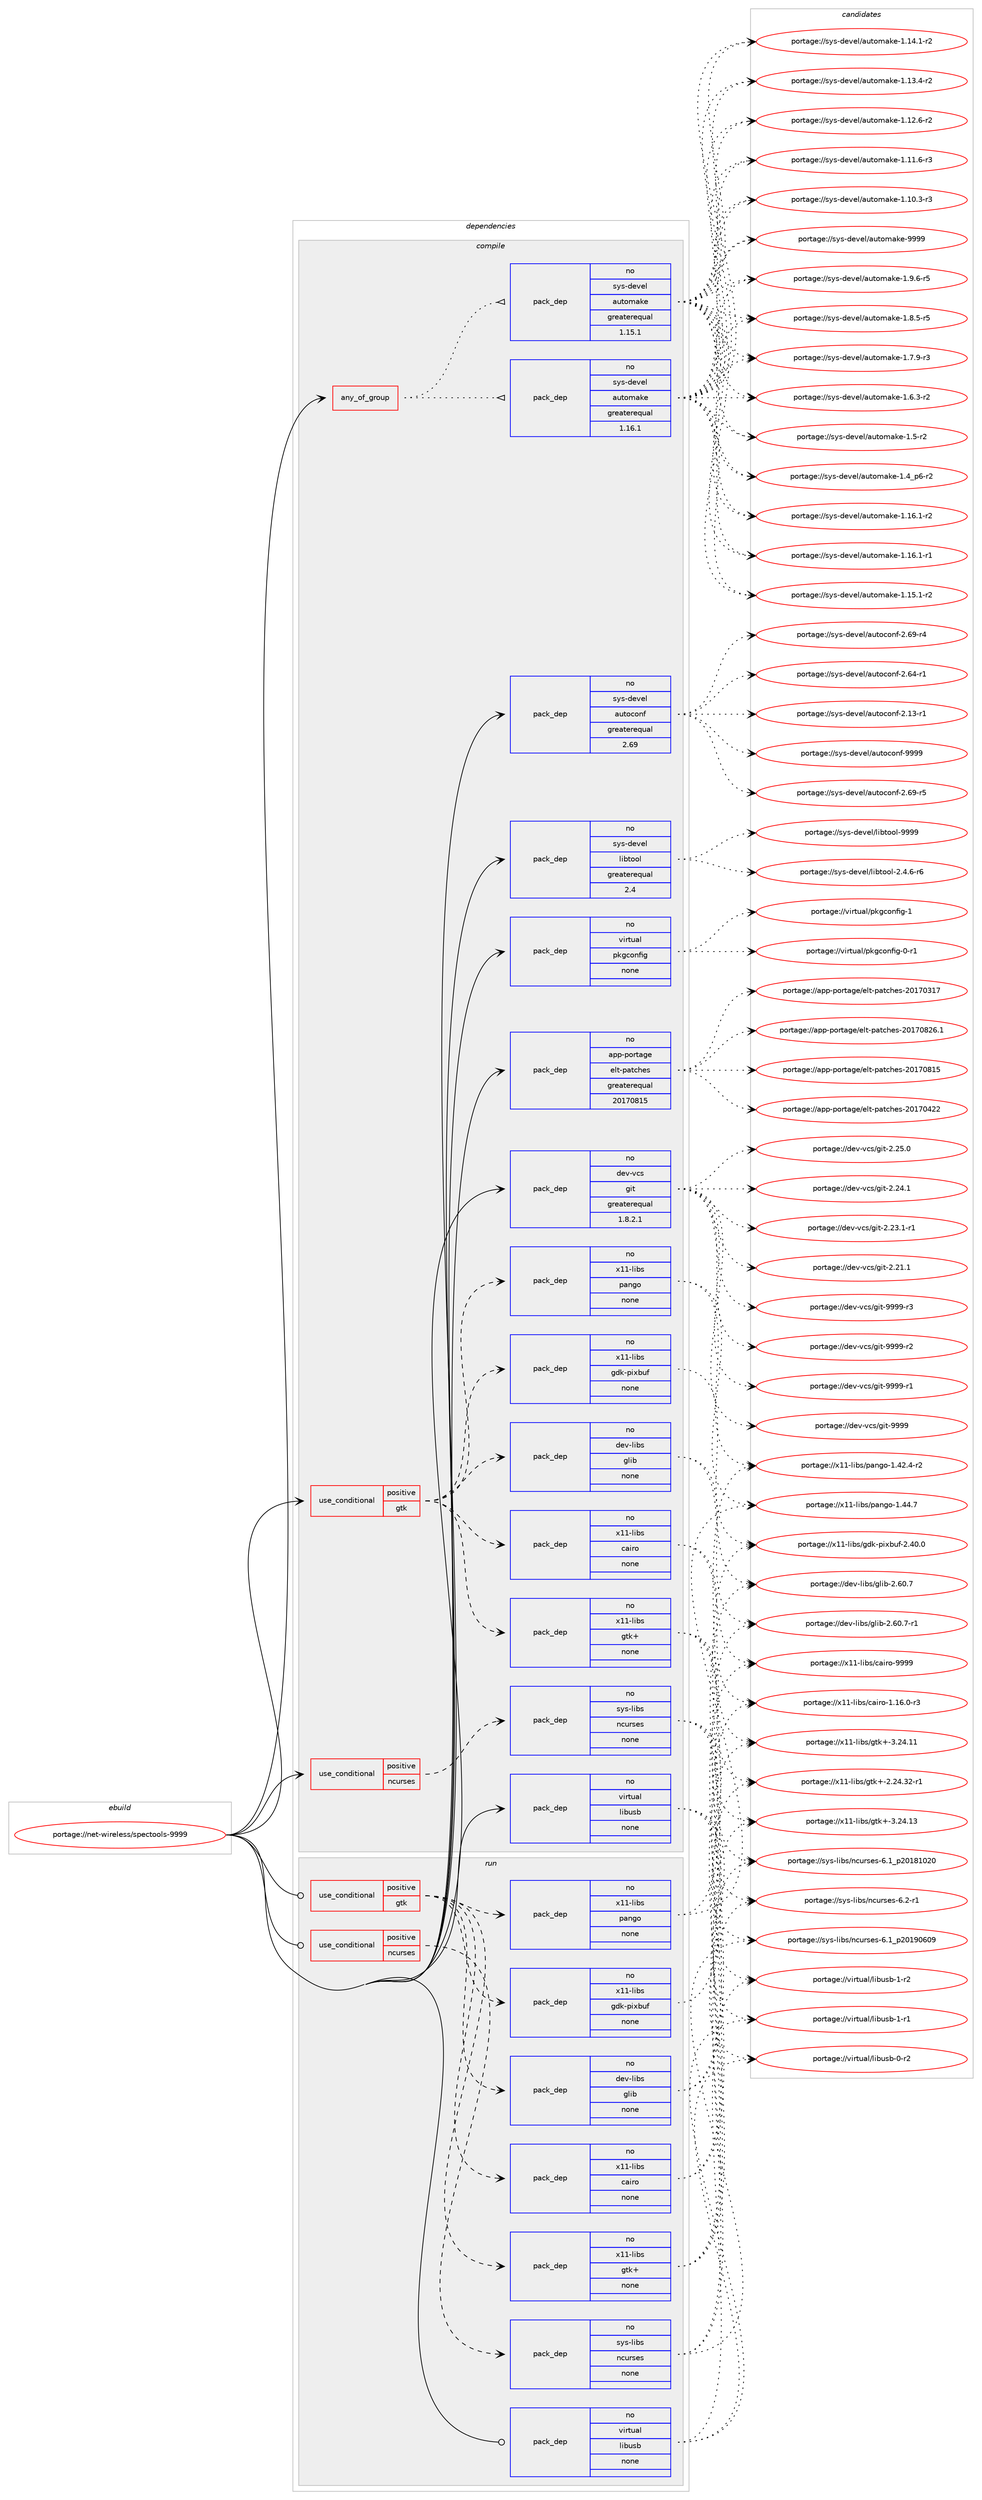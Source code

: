 digraph prolog {

# *************
# Graph options
# *************

newrank=true;
concentrate=true;
compound=true;
graph [rankdir=LR,fontname=Helvetica,fontsize=10,ranksep=1.5];#, ranksep=2.5, nodesep=0.2];
edge  [arrowhead=vee];
node  [fontname=Helvetica,fontsize=10];

# **********
# The ebuild
# **********

subgraph cluster_leftcol {
color=gray;
rank=same;
label=<<i>ebuild</i>>;
id [label="portage://net-wireless/spectools-9999", color=red, width=4, href="../net-wireless/spectools-9999.svg"];
}

# ****************
# The dependencies
# ****************

subgraph cluster_midcol {
color=gray;
label=<<i>dependencies</i>>;
subgraph cluster_compile {
fillcolor="#eeeeee";
style=filled;
label=<<i>compile</i>>;
subgraph any1701 {
dependency108522 [label=<<TABLE BORDER="0" CELLBORDER="1" CELLSPACING="0" CELLPADDING="4"><TR><TD CELLPADDING="10">any_of_group</TD></TR></TABLE>>, shape=none, color=red];subgraph pack85426 {
dependency108523 [label=<<TABLE BORDER="0" CELLBORDER="1" CELLSPACING="0" CELLPADDING="4" WIDTH="220"><TR><TD ROWSPAN="6" CELLPADDING="30">pack_dep</TD></TR><TR><TD WIDTH="110">no</TD></TR><TR><TD>sys-devel</TD></TR><TR><TD>automake</TD></TR><TR><TD>greaterequal</TD></TR><TR><TD>1.16.1</TD></TR></TABLE>>, shape=none, color=blue];
}
dependency108522:e -> dependency108523:w [weight=20,style="dotted",arrowhead="oinv"];
subgraph pack85427 {
dependency108524 [label=<<TABLE BORDER="0" CELLBORDER="1" CELLSPACING="0" CELLPADDING="4" WIDTH="220"><TR><TD ROWSPAN="6" CELLPADDING="30">pack_dep</TD></TR><TR><TD WIDTH="110">no</TD></TR><TR><TD>sys-devel</TD></TR><TR><TD>automake</TD></TR><TR><TD>greaterequal</TD></TR><TR><TD>1.15.1</TD></TR></TABLE>>, shape=none, color=blue];
}
dependency108522:e -> dependency108524:w [weight=20,style="dotted",arrowhead="oinv"];
}
id:e -> dependency108522:w [weight=20,style="solid",arrowhead="vee"];
subgraph cond21304 {
dependency108525 [label=<<TABLE BORDER="0" CELLBORDER="1" CELLSPACING="0" CELLPADDING="4"><TR><TD ROWSPAN="3" CELLPADDING="10">use_conditional</TD></TR><TR><TD>positive</TD></TR><TR><TD>gtk</TD></TR></TABLE>>, shape=none, color=red];
subgraph pack85428 {
dependency108526 [label=<<TABLE BORDER="0" CELLBORDER="1" CELLSPACING="0" CELLPADDING="4" WIDTH="220"><TR><TD ROWSPAN="6" CELLPADDING="30">pack_dep</TD></TR><TR><TD WIDTH="110">no</TD></TR><TR><TD>x11-libs</TD></TR><TR><TD>gtk+</TD></TR><TR><TD>none</TD></TR><TR><TD></TD></TR></TABLE>>, shape=none, color=blue];
}
dependency108525:e -> dependency108526:w [weight=20,style="dashed",arrowhead="vee"];
subgraph pack85429 {
dependency108527 [label=<<TABLE BORDER="0" CELLBORDER="1" CELLSPACING="0" CELLPADDING="4" WIDTH="220"><TR><TD ROWSPAN="6" CELLPADDING="30">pack_dep</TD></TR><TR><TD WIDTH="110">no</TD></TR><TR><TD>x11-libs</TD></TR><TR><TD>cairo</TD></TR><TR><TD>none</TD></TR><TR><TD></TD></TR></TABLE>>, shape=none, color=blue];
}
dependency108525:e -> dependency108527:w [weight=20,style="dashed",arrowhead="vee"];
subgraph pack85430 {
dependency108528 [label=<<TABLE BORDER="0" CELLBORDER="1" CELLSPACING="0" CELLPADDING="4" WIDTH="220"><TR><TD ROWSPAN="6" CELLPADDING="30">pack_dep</TD></TR><TR><TD WIDTH="110">no</TD></TR><TR><TD>x11-libs</TD></TR><TR><TD>gdk-pixbuf</TD></TR><TR><TD>none</TD></TR><TR><TD></TD></TR></TABLE>>, shape=none, color=blue];
}
dependency108525:e -> dependency108528:w [weight=20,style="dashed",arrowhead="vee"];
subgraph pack85431 {
dependency108529 [label=<<TABLE BORDER="0" CELLBORDER="1" CELLSPACING="0" CELLPADDING="4" WIDTH="220"><TR><TD ROWSPAN="6" CELLPADDING="30">pack_dep</TD></TR><TR><TD WIDTH="110">no</TD></TR><TR><TD>x11-libs</TD></TR><TR><TD>pango</TD></TR><TR><TD>none</TD></TR><TR><TD></TD></TR></TABLE>>, shape=none, color=blue];
}
dependency108525:e -> dependency108529:w [weight=20,style="dashed",arrowhead="vee"];
subgraph pack85432 {
dependency108530 [label=<<TABLE BORDER="0" CELLBORDER="1" CELLSPACING="0" CELLPADDING="4" WIDTH="220"><TR><TD ROWSPAN="6" CELLPADDING="30">pack_dep</TD></TR><TR><TD WIDTH="110">no</TD></TR><TR><TD>dev-libs</TD></TR><TR><TD>glib</TD></TR><TR><TD>none</TD></TR><TR><TD></TD></TR></TABLE>>, shape=none, color=blue];
}
dependency108525:e -> dependency108530:w [weight=20,style="dashed",arrowhead="vee"];
}
id:e -> dependency108525:w [weight=20,style="solid",arrowhead="vee"];
subgraph cond21305 {
dependency108531 [label=<<TABLE BORDER="0" CELLBORDER="1" CELLSPACING="0" CELLPADDING="4"><TR><TD ROWSPAN="3" CELLPADDING="10">use_conditional</TD></TR><TR><TD>positive</TD></TR><TR><TD>ncurses</TD></TR></TABLE>>, shape=none, color=red];
subgraph pack85433 {
dependency108532 [label=<<TABLE BORDER="0" CELLBORDER="1" CELLSPACING="0" CELLPADDING="4" WIDTH="220"><TR><TD ROWSPAN="6" CELLPADDING="30">pack_dep</TD></TR><TR><TD WIDTH="110">no</TD></TR><TR><TD>sys-libs</TD></TR><TR><TD>ncurses</TD></TR><TR><TD>none</TD></TR><TR><TD></TD></TR></TABLE>>, shape=none, color=blue];
}
dependency108531:e -> dependency108532:w [weight=20,style="dashed",arrowhead="vee"];
}
id:e -> dependency108531:w [weight=20,style="solid",arrowhead="vee"];
subgraph pack85434 {
dependency108533 [label=<<TABLE BORDER="0" CELLBORDER="1" CELLSPACING="0" CELLPADDING="4" WIDTH="220"><TR><TD ROWSPAN="6" CELLPADDING="30">pack_dep</TD></TR><TR><TD WIDTH="110">no</TD></TR><TR><TD>app-portage</TD></TR><TR><TD>elt-patches</TD></TR><TR><TD>greaterequal</TD></TR><TR><TD>20170815</TD></TR></TABLE>>, shape=none, color=blue];
}
id:e -> dependency108533:w [weight=20,style="solid",arrowhead="vee"];
subgraph pack85435 {
dependency108534 [label=<<TABLE BORDER="0" CELLBORDER="1" CELLSPACING="0" CELLPADDING="4" WIDTH="220"><TR><TD ROWSPAN="6" CELLPADDING="30">pack_dep</TD></TR><TR><TD WIDTH="110">no</TD></TR><TR><TD>dev-vcs</TD></TR><TR><TD>git</TD></TR><TR><TD>greaterequal</TD></TR><TR><TD>1.8.2.1</TD></TR></TABLE>>, shape=none, color=blue];
}
id:e -> dependency108534:w [weight=20,style="solid",arrowhead="vee"];
subgraph pack85436 {
dependency108535 [label=<<TABLE BORDER="0" CELLBORDER="1" CELLSPACING="0" CELLPADDING="4" WIDTH="220"><TR><TD ROWSPAN="6" CELLPADDING="30">pack_dep</TD></TR><TR><TD WIDTH="110">no</TD></TR><TR><TD>sys-devel</TD></TR><TR><TD>autoconf</TD></TR><TR><TD>greaterequal</TD></TR><TR><TD>2.69</TD></TR></TABLE>>, shape=none, color=blue];
}
id:e -> dependency108535:w [weight=20,style="solid",arrowhead="vee"];
subgraph pack85437 {
dependency108536 [label=<<TABLE BORDER="0" CELLBORDER="1" CELLSPACING="0" CELLPADDING="4" WIDTH="220"><TR><TD ROWSPAN="6" CELLPADDING="30">pack_dep</TD></TR><TR><TD WIDTH="110">no</TD></TR><TR><TD>sys-devel</TD></TR><TR><TD>libtool</TD></TR><TR><TD>greaterequal</TD></TR><TR><TD>2.4</TD></TR></TABLE>>, shape=none, color=blue];
}
id:e -> dependency108536:w [weight=20,style="solid",arrowhead="vee"];
subgraph pack85438 {
dependency108537 [label=<<TABLE BORDER="0" CELLBORDER="1" CELLSPACING="0" CELLPADDING="4" WIDTH="220"><TR><TD ROWSPAN="6" CELLPADDING="30">pack_dep</TD></TR><TR><TD WIDTH="110">no</TD></TR><TR><TD>virtual</TD></TR><TR><TD>libusb</TD></TR><TR><TD>none</TD></TR><TR><TD></TD></TR></TABLE>>, shape=none, color=blue];
}
id:e -> dependency108537:w [weight=20,style="solid",arrowhead="vee"];
subgraph pack85439 {
dependency108538 [label=<<TABLE BORDER="0" CELLBORDER="1" CELLSPACING="0" CELLPADDING="4" WIDTH="220"><TR><TD ROWSPAN="6" CELLPADDING="30">pack_dep</TD></TR><TR><TD WIDTH="110">no</TD></TR><TR><TD>virtual</TD></TR><TR><TD>pkgconfig</TD></TR><TR><TD>none</TD></TR><TR><TD></TD></TR></TABLE>>, shape=none, color=blue];
}
id:e -> dependency108538:w [weight=20,style="solid",arrowhead="vee"];
}
subgraph cluster_compileandrun {
fillcolor="#eeeeee";
style=filled;
label=<<i>compile and run</i>>;
}
subgraph cluster_run {
fillcolor="#eeeeee";
style=filled;
label=<<i>run</i>>;
subgraph cond21306 {
dependency108539 [label=<<TABLE BORDER="0" CELLBORDER="1" CELLSPACING="0" CELLPADDING="4"><TR><TD ROWSPAN="3" CELLPADDING="10">use_conditional</TD></TR><TR><TD>positive</TD></TR><TR><TD>gtk</TD></TR></TABLE>>, shape=none, color=red];
subgraph pack85440 {
dependency108540 [label=<<TABLE BORDER="0" CELLBORDER="1" CELLSPACING="0" CELLPADDING="4" WIDTH="220"><TR><TD ROWSPAN="6" CELLPADDING="30">pack_dep</TD></TR><TR><TD WIDTH="110">no</TD></TR><TR><TD>x11-libs</TD></TR><TR><TD>gtk+</TD></TR><TR><TD>none</TD></TR><TR><TD></TD></TR></TABLE>>, shape=none, color=blue];
}
dependency108539:e -> dependency108540:w [weight=20,style="dashed",arrowhead="vee"];
subgraph pack85441 {
dependency108541 [label=<<TABLE BORDER="0" CELLBORDER="1" CELLSPACING="0" CELLPADDING="4" WIDTH="220"><TR><TD ROWSPAN="6" CELLPADDING="30">pack_dep</TD></TR><TR><TD WIDTH="110">no</TD></TR><TR><TD>x11-libs</TD></TR><TR><TD>cairo</TD></TR><TR><TD>none</TD></TR><TR><TD></TD></TR></TABLE>>, shape=none, color=blue];
}
dependency108539:e -> dependency108541:w [weight=20,style="dashed",arrowhead="vee"];
subgraph pack85442 {
dependency108542 [label=<<TABLE BORDER="0" CELLBORDER="1" CELLSPACING="0" CELLPADDING="4" WIDTH="220"><TR><TD ROWSPAN="6" CELLPADDING="30">pack_dep</TD></TR><TR><TD WIDTH="110">no</TD></TR><TR><TD>x11-libs</TD></TR><TR><TD>gdk-pixbuf</TD></TR><TR><TD>none</TD></TR><TR><TD></TD></TR></TABLE>>, shape=none, color=blue];
}
dependency108539:e -> dependency108542:w [weight=20,style="dashed",arrowhead="vee"];
subgraph pack85443 {
dependency108543 [label=<<TABLE BORDER="0" CELLBORDER="1" CELLSPACING="0" CELLPADDING="4" WIDTH="220"><TR><TD ROWSPAN="6" CELLPADDING="30">pack_dep</TD></TR><TR><TD WIDTH="110">no</TD></TR><TR><TD>x11-libs</TD></TR><TR><TD>pango</TD></TR><TR><TD>none</TD></TR><TR><TD></TD></TR></TABLE>>, shape=none, color=blue];
}
dependency108539:e -> dependency108543:w [weight=20,style="dashed",arrowhead="vee"];
subgraph pack85444 {
dependency108544 [label=<<TABLE BORDER="0" CELLBORDER="1" CELLSPACING="0" CELLPADDING="4" WIDTH="220"><TR><TD ROWSPAN="6" CELLPADDING="30">pack_dep</TD></TR><TR><TD WIDTH="110">no</TD></TR><TR><TD>dev-libs</TD></TR><TR><TD>glib</TD></TR><TR><TD>none</TD></TR><TR><TD></TD></TR></TABLE>>, shape=none, color=blue];
}
dependency108539:e -> dependency108544:w [weight=20,style="dashed",arrowhead="vee"];
}
id:e -> dependency108539:w [weight=20,style="solid",arrowhead="odot"];
subgraph cond21307 {
dependency108545 [label=<<TABLE BORDER="0" CELLBORDER="1" CELLSPACING="0" CELLPADDING="4"><TR><TD ROWSPAN="3" CELLPADDING="10">use_conditional</TD></TR><TR><TD>positive</TD></TR><TR><TD>ncurses</TD></TR></TABLE>>, shape=none, color=red];
subgraph pack85445 {
dependency108546 [label=<<TABLE BORDER="0" CELLBORDER="1" CELLSPACING="0" CELLPADDING="4" WIDTH="220"><TR><TD ROWSPAN="6" CELLPADDING="30">pack_dep</TD></TR><TR><TD WIDTH="110">no</TD></TR><TR><TD>sys-libs</TD></TR><TR><TD>ncurses</TD></TR><TR><TD>none</TD></TR><TR><TD></TD></TR></TABLE>>, shape=none, color=blue];
}
dependency108545:e -> dependency108546:w [weight=20,style="dashed",arrowhead="vee"];
}
id:e -> dependency108545:w [weight=20,style="solid",arrowhead="odot"];
subgraph pack85446 {
dependency108547 [label=<<TABLE BORDER="0" CELLBORDER="1" CELLSPACING="0" CELLPADDING="4" WIDTH="220"><TR><TD ROWSPAN="6" CELLPADDING="30">pack_dep</TD></TR><TR><TD WIDTH="110">no</TD></TR><TR><TD>virtual</TD></TR><TR><TD>libusb</TD></TR><TR><TD>none</TD></TR><TR><TD></TD></TR></TABLE>>, shape=none, color=blue];
}
id:e -> dependency108547:w [weight=20,style="solid",arrowhead="odot"];
}
}

# **************
# The candidates
# **************

subgraph cluster_choices {
rank=same;
color=gray;
label=<<i>candidates</i>>;

subgraph choice85426 {
color=black;
nodesep=1;
choice115121115451001011181011084797117116111109971071014557575757 [label="portage://sys-devel/automake-9999", color=red, width=4,href="../sys-devel/automake-9999.svg"];
choice115121115451001011181011084797117116111109971071014549465746544511453 [label="portage://sys-devel/automake-1.9.6-r5", color=red, width=4,href="../sys-devel/automake-1.9.6-r5.svg"];
choice115121115451001011181011084797117116111109971071014549465646534511453 [label="portage://sys-devel/automake-1.8.5-r5", color=red, width=4,href="../sys-devel/automake-1.8.5-r5.svg"];
choice115121115451001011181011084797117116111109971071014549465546574511451 [label="portage://sys-devel/automake-1.7.9-r3", color=red, width=4,href="../sys-devel/automake-1.7.9-r3.svg"];
choice115121115451001011181011084797117116111109971071014549465446514511450 [label="portage://sys-devel/automake-1.6.3-r2", color=red, width=4,href="../sys-devel/automake-1.6.3-r2.svg"];
choice11512111545100101118101108479711711611110997107101454946534511450 [label="portage://sys-devel/automake-1.5-r2", color=red, width=4,href="../sys-devel/automake-1.5-r2.svg"];
choice115121115451001011181011084797117116111109971071014549465295112544511450 [label="portage://sys-devel/automake-1.4_p6-r2", color=red, width=4,href="../sys-devel/automake-1.4_p6-r2.svg"];
choice11512111545100101118101108479711711611110997107101454946495446494511450 [label="portage://sys-devel/automake-1.16.1-r2", color=red, width=4,href="../sys-devel/automake-1.16.1-r2.svg"];
choice11512111545100101118101108479711711611110997107101454946495446494511449 [label="portage://sys-devel/automake-1.16.1-r1", color=red, width=4,href="../sys-devel/automake-1.16.1-r1.svg"];
choice11512111545100101118101108479711711611110997107101454946495346494511450 [label="portage://sys-devel/automake-1.15.1-r2", color=red, width=4,href="../sys-devel/automake-1.15.1-r2.svg"];
choice11512111545100101118101108479711711611110997107101454946495246494511450 [label="portage://sys-devel/automake-1.14.1-r2", color=red, width=4,href="../sys-devel/automake-1.14.1-r2.svg"];
choice11512111545100101118101108479711711611110997107101454946495146524511450 [label="portage://sys-devel/automake-1.13.4-r2", color=red, width=4,href="../sys-devel/automake-1.13.4-r2.svg"];
choice11512111545100101118101108479711711611110997107101454946495046544511450 [label="portage://sys-devel/automake-1.12.6-r2", color=red, width=4,href="../sys-devel/automake-1.12.6-r2.svg"];
choice11512111545100101118101108479711711611110997107101454946494946544511451 [label="portage://sys-devel/automake-1.11.6-r3", color=red, width=4,href="../sys-devel/automake-1.11.6-r3.svg"];
choice11512111545100101118101108479711711611110997107101454946494846514511451 [label="portage://sys-devel/automake-1.10.3-r3", color=red, width=4,href="../sys-devel/automake-1.10.3-r3.svg"];
dependency108523:e -> choice115121115451001011181011084797117116111109971071014557575757:w [style=dotted,weight="100"];
dependency108523:e -> choice115121115451001011181011084797117116111109971071014549465746544511453:w [style=dotted,weight="100"];
dependency108523:e -> choice115121115451001011181011084797117116111109971071014549465646534511453:w [style=dotted,weight="100"];
dependency108523:e -> choice115121115451001011181011084797117116111109971071014549465546574511451:w [style=dotted,weight="100"];
dependency108523:e -> choice115121115451001011181011084797117116111109971071014549465446514511450:w [style=dotted,weight="100"];
dependency108523:e -> choice11512111545100101118101108479711711611110997107101454946534511450:w [style=dotted,weight="100"];
dependency108523:e -> choice115121115451001011181011084797117116111109971071014549465295112544511450:w [style=dotted,weight="100"];
dependency108523:e -> choice11512111545100101118101108479711711611110997107101454946495446494511450:w [style=dotted,weight="100"];
dependency108523:e -> choice11512111545100101118101108479711711611110997107101454946495446494511449:w [style=dotted,weight="100"];
dependency108523:e -> choice11512111545100101118101108479711711611110997107101454946495346494511450:w [style=dotted,weight="100"];
dependency108523:e -> choice11512111545100101118101108479711711611110997107101454946495246494511450:w [style=dotted,weight="100"];
dependency108523:e -> choice11512111545100101118101108479711711611110997107101454946495146524511450:w [style=dotted,weight="100"];
dependency108523:e -> choice11512111545100101118101108479711711611110997107101454946495046544511450:w [style=dotted,weight="100"];
dependency108523:e -> choice11512111545100101118101108479711711611110997107101454946494946544511451:w [style=dotted,weight="100"];
dependency108523:e -> choice11512111545100101118101108479711711611110997107101454946494846514511451:w [style=dotted,weight="100"];
}
subgraph choice85427 {
color=black;
nodesep=1;
choice115121115451001011181011084797117116111109971071014557575757 [label="portage://sys-devel/automake-9999", color=red, width=4,href="../sys-devel/automake-9999.svg"];
choice115121115451001011181011084797117116111109971071014549465746544511453 [label="portage://sys-devel/automake-1.9.6-r5", color=red, width=4,href="../sys-devel/automake-1.9.6-r5.svg"];
choice115121115451001011181011084797117116111109971071014549465646534511453 [label="portage://sys-devel/automake-1.8.5-r5", color=red, width=4,href="../sys-devel/automake-1.8.5-r5.svg"];
choice115121115451001011181011084797117116111109971071014549465546574511451 [label="portage://sys-devel/automake-1.7.9-r3", color=red, width=4,href="../sys-devel/automake-1.7.9-r3.svg"];
choice115121115451001011181011084797117116111109971071014549465446514511450 [label="portage://sys-devel/automake-1.6.3-r2", color=red, width=4,href="../sys-devel/automake-1.6.3-r2.svg"];
choice11512111545100101118101108479711711611110997107101454946534511450 [label="portage://sys-devel/automake-1.5-r2", color=red, width=4,href="../sys-devel/automake-1.5-r2.svg"];
choice115121115451001011181011084797117116111109971071014549465295112544511450 [label="portage://sys-devel/automake-1.4_p6-r2", color=red, width=4,href="../sys-devel/automake-1.4_p6-r2.svg"];
choice11512111545100101118101108479711711611110997107101454946495446494511450 [label="portage://sys-devel/automake-1.16.1-r2", color=red, width=4,href="../sys-devel/automake-1.16.1-r2.svg"];
choice11512111545100101118101108479711711611110997107101454946495446494511449 [label="portage://sys-devel/automake-1.16.1-r1", color=red, width=4,href="../sys-devel/automake-1.16.1-r1.svg"];
choice11512111545100101118101108479711711611110997107101454946495346494511450 [label="portage://sys-devel/automake-1.15.1-r2", color=red, width=4,href="../sys-devel/automake-1.15.1-r2.svg"];
choice11512111545100101118101108479711711611110997107101454946495246494511450 [label="portage://sys-devel/automake-1.14.1-r2", color=red, width=4,href="../sys-devel/automake-1.14.1-r2.svg"];
choice11512111545100101118101108479711711611110997107101454946495146524511450 [label="portage://sys-devel/automake-1.13.4-r2", color=red, width=4,href="../sys-devel/automake-1.13.4-r2.svg"];
choice11512111545100101118101108479711711611110997107101454946495046544511450 [label="portage://sys-devel/automake-1.12.6-r2", color=red, width=4,href="../sys-devel/automake-1.12.6-r2.svg"];
choice11512111545100101118101108479711711611110997107101454946494946544511451 [label="portage://sys-devel/automake-1.11.6-r3", color=red, width=4,href="../sys-devel/automake-1.11.6-r3.svg"];
choice11512111545100101118101108479711711611110997107101454946494846514511451 [label="portage://sys-devel/automake-1.10.3-r3", color=red, width=4,href="../sys-devel/automake-1.10.3-r3.svg"];
dependency108524:e -> choice115121115451001011181011084797117116111109971071014557575757:w [style=dotted,weight="100"];
dependency108524:e -> choice115121115451001011181011084797117116111109971071014549465746544511453:w [style=dotted,weight="100"];
dependency108524:e -> choice115121115451001011181011084797117116111109971071014549465646534511453:w [style=dotted,weight="100"];
dependency108524:e -> choice115121115451001011181011084797117116111109971071014549465546574511451:w [style=dotted,weight="100"];
dependency108524:e -> choice115121115451001011181011084797117116111109971071014549465446514511450:w [style=dotted,weight="100"];
dependency108524:e -> choice11512111545100101118101108479711711611110997107101454946534511450:w [style=dotted,weight="100"];
dependency108524:e -> choice115121115451001011181011084797117116111109971071014549465295112544511450:w [style=dotted,weight="100"];
dependency108524:e -> choice11512111545100101118101108479711711611110997107101454946495446494511450:w [style=dotted,weight="100"];
dependency108524:e -> choice11512111545100101118101108479711711611110997107101454946495446494511449:w [style=dotted,weight="100"];
dependency108524:e -> choice11512111545100101118101108479711711611110997107101454946495346494511450:w [style=dotted,weight="100"];
dependency108524:e -> choice11512111545100101118101108479711711611110997107101454946495246494511450:w [style=dotted,weight="100"];
dependency108524:e -> choice11512111545100101118101108479711711611110997107101454946495146524511450:w [style=dotted,weight="100"];
dependency108524:e -> choice11512111545100101118101108479711711611110997107101454946495046544511450:w [style=dotted,weight="100"];
dependency108524:e -> choice11512111545100101118101108479711711611110997107101454946494946544511451:w [style=dotted,weight="100"];
dependency108524:e -> choice11512111545100101118101108479711711611110997107101454946494846514511451:w [style=dotted,weight="100"];
}
subgraph choice85428 {
color=black;
nodesep=1;
choice1204949451081059811547103116107434551465052464951 [label="portage://x11-libs/gtk+-3.24.13", color=red, width=4,href="../x11-libs/gtk+-3.24.13.svg"];
choice1204949451081059811547103116107434551465052464949 [label="portage://x11-libs/gtk+-3.24.11", color=red, width=4,href="../x11-libs/gtk+-3.24.11.svg"];
choice12049494510810598115471031161074345504650524651504511449 [label="portage://x11-libs/gtk+-2.24.32-r1", color=red, width=4,href="../x11-libs/gtk+-2.24.32-r1.svg"];
dependency108526:e -> choice1204949451081059811547103116107434551465052464951:w [style=dotted,weight="100"];
dependency108526:e -> choice1204949451081059811547103116107434551465052464949:w [style=dotted,weight="100"];
dependency108526:e -> choice12049494510810598115471031161074345504650524651504511449:w [style=dotted,weight="100"];
}
subgraph choice85429 {
color=black;
nodesep=1;
choice120494945108105981154799971051141114557575757 [label="portage://x11-libs/cairo-9999", color=red, width=4,href="../x11-libs/cairo-9999.svg"];
choice12049494510810598115479997105114111454946495446484511451 [label="portage://x11-libs/cairo-1.16.0-r3", color=red, width=4,href="../x11-libs/cairo-1.16.0-r3.svg"];
dependency108527:e -> choice120494945108105981154799971051141114557575757:w [style=dotted,weight="100"];
dependency108527:e -> choice12049494510810598115479997105114111454946495446484511451:w [style=dotted,weight="100"];
}
subgraph choice85430 {
color=black;
nodesep=1;
choice1204949451081059811547103100107451121051209811710245504652484648 [label="portage://x11-libs/gdk-pixbuf-2.40.0", color=red, width=4,href="../x11-libs/gdk-pixbuf-2.40.0.svg"];
dependency108528:e -> choice1204949451081059811547103100107451121051209811710245504652484648:w [style=dotted,weight="100"];
}
subgraph choice85431 {
color=black;
nodesep=1;
choice12049494510810598115471129711010311145494652524655 [label="portage://x11-libs/pango-1.44.7", color=red, width=4,href="../x11-libs/pango-1.44.7.svg"];
choice120494945108105981154711297110103111454946525046524511450 [label="portage://x11-libs/pango-1.42.4-r2", color=red, width=4,href="../x11-libs/pango-1.42.4-r2.svg"];
dependency108529:e -> choice12049494510810598115471129711010311145494652524655:w [style=dotted,weight="100"];
dependency108529:e -> choice120494945108105981154711297110103111454946525046524511450:w [style=dotted,weight="100"];
}
subgraph choice85432 {
color=black;
nodesep=1;
choice10010111845108105981154710310810598455046544846554511449 [label="portage://dev-libs/glib-2.60.7-r1", color=red, width=4,href="../dev-libs/glib-2.60.7-r1.svg"];
choice1001011184510810598115471031081059845504654484655 [label="portage://dev-libs/glib-2.60.7", color=red, width=4,href="../dev-libs/glib-2.60.7.svg"];
dependency108530:e -> choice10010111845108105981154710310810598455046544846554511449:w [style=dotted,weight="100"];
dependency108530:e -> choice1001011184510810598115471031081059845504654484655:w [style=dotted,weight="100"];
}
subgraph choice85433 {
color=black;
nodesep=1;
choice11512111545108105981154711099117114115101115455446504511449 [label="portage://sys-libs/ncurses-6.2-r1", color=red, width=4,href="../sys-libs/ncurses-6.2-r1.svg"];
choice1151211154510810598115471109911711411510111545544649951125048495748544857 [label="portage://sys-libs/ncurses-6.1_p20190609", color=red, width=4,href="../sys-libs/ncurses-6.1_p20190609.svg"];
choice1151211154510810598115471109911711411510111545544649951125048495649485048 [label="portage://sys-libs/ncurses-6.1_p20181020", color=red, width=4,href="../sys-libs/ncurses-6.1_p20181020.svg"];
dependency108532:e -> choice11512111545108105981154711099117114115101115455446504511449:w [style=dotted,weight="100"];
dependency108532:e -> choice1151211154510810598115471109911711411510111545544649951125048495748544857:w [style=dotted,weight="100"];
dependency108532:e -> choice1151211154510810598115471109911711411510111545544649951125048495649485048:w [style=dotted,weight="100"];
}
subgraph choice85434 {
color=black;
nodesep=1;
choice971121124511211111411697103101471011081164511297116991041011154550484955485650544649 [label="portage://app-portage/elt-patches-20170826.1", color=red, width=4,href="../app-portage/elt-patches-20170826.1.svg"];
choice97112112451121111141169710310147101108116451129711699104101115455048495548564953 [label="portage://app-portage/elt-patches-20170815", color=red, width=4,href="../app-portage/elt-patches-20170815.svg"];
choice97112112451121111141169710310147101108116451129711699104101115455048495548525050 [label="portage://app-portage/elt-patches-20170422", color=red, width=4,href="../app-portage/elt-patches-20170422.svg"];
choice97112112451121111141169710310147101108116451129711699104101115455048495548514955 [label="portage://app-portage/elt-patches-20170317", color=red, width=4,href="../app-portage/elt-patches-20170317.svg"];
dependency108533:e -> choice971121124511211111411697103101471011081164511297116991041011154550484955485650544649:w [style=dotted,weight="100"];
dependency108533:e -> choice97112112451121111141169710310147101108116451129711699104101115455048495548564953:w [style=dotted,weight="100"];
dependency108533:e -> choice97112112451121111141169710310147101108116451129711699104101115455048495548525050:w [style=dotted,weight="100"];
dependency108533:e -> choice97112112451121111141169710310147101108116451129711699104101115455048495548514955:w [style=dotted,weight="100"];
}
subgraph choice85435 {
color=black;
nodesep=1;
choice10010111845118991154710310511645575757574511451 [label="portage://dev-vcs/git-9999-r3", color=red, width=4,href="../dev-vcs/git-9999-r3.svg"];
choice10010111845118991154710310511645575757574511450 [label="portage://dev-vcs/git-9999-r2", color=red, width=4,href="../dev-vcs/git-9999-r2.svg"];
choice10010111845118991154710310511645575757574511449 [label="portage://dev-vcs/git-9999-r1", color=red, width=4,href="../dev-vcs/git-9999-r1.svg"];
choice1001011184511899115471031051164557575757 [label="portage://dev-vcs/git-9999", color=red, width=4,href="../dev-vcs/git-9999.svg"];
choice10010111845118991154710310511645504650534648 [label="portage://dev-vcs/git-2.25.0", color=red, width=4,href="../dev-vcs/git-2.25.0.svg"];
choice10010111845118991154710310511645504650524649 [label="portage://dev-vcs/git-2.24.1", color=red, width=4,href="../dev-vcs/git-2.24.1.svg"];
choice100101118451189911547103105116455046505146494511449 [label="portage://dev-vcs/git-2.23.1-r1", color=red, width=4,href="../dev-vcs/git-2.23.1-r1.svg"];
choice10010111845118991154710310511645504650494649 [label="portage://dev-vcs/git-2.21.1", color=red, width=4,href="../dev-vcs/git-2.21.1.svg"];
dependency108534:e -> choice10010111845118991154710310511645575757574511451:w [style=dotted,weight="100"];
dependency108534:e -> choice10010111845118991154710310511645575757574511450:w [style=dotted,weight="100"];
dependency108534:e -> choice10010111845118991154710310511645575757574511449:w [style=dotted,weight="100"];
dependency108534:e -> choice1001011184511899115471031051164557575757:w [style=dotted,weight="100"];
dependency108534:e -> choice10010111845118991154710310511645504650534648:w [style=dotted,weight="100"];
dependency108534:e -> choice10010111845118991154710310511645504650524649:w [style=dotted,weight="100"];
dependency108534:e -> choice100101118451189911547103105116455046505146494511449:w [style=dotted,weight="100"];
dependency108534:e -> choice10010111845118991154710310511645504650494649:w [style=dotted,weight="100"];
}
subgraph choice85436 {
color=black;
nodesep=1;
choice115121115451001011181011084797117116111991111101024557575757 [label="portage://sys-devel/autoconf-9999", color=red, width=4,href="../sys-devel/autoconf-9999.svg"];
choice1151211154510010111810110847971171161119911111010245504654574511453 [label="portage://sys-devel/autoconf-2.69-r5", color=red, width=4,href="../sys-devel/autoconf-2.69-r5.svg"];
choice1151211154510010111810110847971171161119911111010245504654574511452 [label="portage://sys-devel/autoconf-2.69-r4", color=red, width=4,href="../sys-devel/autoconf-2.69-r4.svg"];
choice1151211154510010111810110847971171161119911111010245504654524511449 [label="portage://sys-devel/autoconf-2.64-r1", color=red, width=4,href="../sys-devel/autoconf-2.64-r1.svg"];
choice1151211154510010111810110847971171161119911111010245504649514511449 [label="portage://sys-devel/autoconf-2.13-r1", color=red, width=4,href="../sys-devel/autoconf-2.13-r1.svg"];
dependency108535:e -> choice115121115451001011181011084797117116111991111101024557575757:w [style=dotted,weight="100"];
dependency108535:e -> choice1151211154510010111810110847971171161119911111010245504654574511453:w [style=dotted,weight="100"];
dependency108535:e -> choice1151211154510010111810110847971171161119911111010245504654574511452:w [style=dotted,weight="100"];
dependency108535:e -> choice1151211154510010111810110847971171161119911111010245504654524511449:w [style=dotted,weight="100"];
dependency108535:e -> choice1151211154510010111810110847971171161119911111010245504649514511449:w [style=dotted,weight="100"];
}
subgraph choice85437 {
color=black;
nodesep=1;
choice1151211154510010111810110847108105981161111111084557575757 [label="portage://sys-devel/libtool-9999", color=red, width=4,href="../sys-devel/libtool-9999.svg"];
choice1151211154510010111810110847108105981161111111084550465246544511454 [label="portage://sys-devel/libtool-2.4.6-r6", color=red, width=4,href="../sys-devel/libtool-2.4.6-r6.svg"];
dependency108536:e -> choice1151211154510010111810110847108105981161111111084557575757:w [style=dotted,weight="100"];
dependency108536:e -> choice1151211154510010111810110847108105981161111111084550465246544511454:w [style=dotted,weight="100"];
}
subgraph choice85438 {
color=black;
nodesep=1;
choice1181051141161179710847108105981171159845494511450 [label="portage://virtual/libusb-1-r2", color=red, width=4,href="../virtual/libusb-1-r2.svg"];
choice1181051141161179710847108105981171159845494511449 [label="portage://virtual/libusb-1-r1", color=red, width=4,href="../virtual/libusb-1-r1.svg"];
choice1181051141161179710847108105981171159845484511450 [label="portage://virtual/libusb-0-r2", color=red, width=4,href="../virtual/libusb-0-r2.svg"];
dependency108537:e -> choice1181051141161179710847108105981171159845494511450:w [style=dotted,weight="100"];
dependency108537:e -> choice1181051141161179710847108105981171159845494511449:w [style=dotted,weight="100"];
dependency108537:e -> choice1181051141161179710847108105981171159845484511450:w [style=dotted,weight="100"];
}
subgraph choice85439 {
color=black;
nodesep=1;
choice1181051141161179710847112107103991111101021051034549 [label="portage://virtual/pkgconfig-1", color=red, width=4,href="../virtual/pkgconfig-1.svg"];
choice11810511411611797108471121071039911111010210510345484511449 [label="portage://virtual/pkgconfig-0-r1", color=red, width=4,href="../virtual/pkgconfig-0-r1.svg"];
dependency108538:e -> choice1181051141161179710847112107103991111101021051034549:w [style=dotted,weight="100"];
dependency108538:e -> choice11810511411611797108471121071039911111010210510345484511449:w [style=dotted,weight="100"];
}
subgraph choice85440 {
color=black;
nodesep=1;
choice1204949451081059811547103116107434551465052464951 [label="portage://x11-libs/gtk+-3.24.13", color=red, width=4,href="../x11-libs/gtk+-3.24.13.svg"];
choice1204949451081059811547103116107434551465052464949 [label="portage://x11-libs/gtk+-3.24.11", color=red, width=4,href="../x11-libs/gtk+-3.24.11.svg"];
choice12049494510810598115471031161074345504650524651504511449 [label="portage://x11-libs/gtk+-2.24.32-r1", color=red, width=4,href="../x11-libs/gtk+-2.24.32-r1.svg"];
dependency108540:e -> choice1204949451081059811547103116107434551465052464951:w [style=dotted,weight="100"];
dependency108540:e -> choice1204949451081059811547103116107434551465052464949:w [style=dotted,weight="100"];
dependency108540:e -> choice12049494510810598115471031161074345504650524651504511449:w [style=dotted,weight="100"];
}
subgraph choice85441 {
color=black;
nodesep=1;
choice120494945108105981154799971051141114557575757 [label="portage://x11-libs/cairo-9999", color=red, width=4,href="../x11-libs/cairo-9999.svg"];
choice12049494510810598115479997105114111454946495446484511451 [label="portage://x11-libs/cairo-1.16.0-r3", color=red, width=4,href="../x11-libs/cairo-1.16.0-r3.svg"];
dependency108541:e -> choice120494945108105981154799971051141114557575757:w [style=dotted,weight="100"];
dependency108541:e -> choice12049494510810598115479997105114111454946495446484511451:w [style=dotted,weight="100"];
}
subgraph choice85442 {
color=black;
nodesep=1;
choice1204949451081059811547103100107451121051209811710245504652484648 [label="portage://x11-libs/gdk-pixbuf-2.40.0", color=red, width=4,href="../x11-libs/gdk-pixbuf-2.40.0.svg"];
dependency108542:e -> choice1204949451081059811547103100107451121051209811710245504652484648:w [style=dotted,weight="100"];
}
subgraph choice85443 {
color=black;
nodesep=1;
choice12049494510810598115471129711010311145494652524655 [label="portage://x11-libs/pango-1.44.7", color=red, width=4,href="../x11-libs/pango-1.44.7.svg"];
choice120494945108105981154711297110103111454946525046524511450 [label="portage://x11-libs/pango-1.42.4-r2", color=red, width=4,href="../x11-libs/pango-1.42.4-r2.svg"];
dependency108543:e -> choice12049494510810598115471129711010311145494652524655:w [style=dotted,weight="100"];
dependency108543:e -> choice120494945108105981154711297110103111454946525046524511450:w [style=dotted,weight="100"];
}
subgraph choice85444 {
color=black;
nodesep=1;
choice10010111845108105981154710310810598455046544846554511449 [label="portage://dev-libs/glib-2.60.7-r1", color=red, width=4,href="../dev-libs/glib-2.60.7-r1.svg"];
choice1001011184510810598115471031081059845504654484655 [label="portage://dev-libs/glib-2.60.7", color=red, width=4,href="../dev-libs/glib-2.60.7.svg"];
dependency108544:e -> choice10010111845108105981154710310810598455046544846554511449:w [style=dotted,weight="100"];
dependency108544:e -> choice1001011184510810598115471031081059845504654484655:w [style=dotted,weight="100"];
}
subgraph choice85445 {
color=black;
nodesep=1;
choice11512111545108105981154711099117114115101115455446504511449 [label="portage://sys-libs/ncurses-6.2-r1", color=red, width=4,href="../sys-libs/ncurses-6.2-r1.svg"];
choice1151211154510810598115471109911711411510111545544649951125048495748544857 [label="portage://sys-libs/ncurses-6.1_p20190609", color=red, width=4,href="../sys-libs/ncurses-6.1_p20190609.svg"];
choice1151211154510810598115471109911711411510111545544649951125048495649485048 [label="portage://sys-libs/ncurses-6.1_p20181020", color=red, width=4,href="../sys-libs/ncurses-6.1_p20181020.svg"];
dependency108546:e -> choice11512111545108105981154711099117114115101115455446504511449:w [style=dotted,weight="100"];
dependency108546:e -> choice1151211154510810598115471109911711411510111545544649951125048495748544857:w [style=dotted,weight="100"];
dependency108546:e -> choice1151211154510810598115471109911711411510111545544649951125048495649485048:w [style=dotted,weight="100"];
}
subgraph choice85446 {
color=black;
nodesep=1;
choice1181051141161179710847108105981171159845494511450 [label="portage://virtual/libusb-1-r2", color=red, width=4,href="../virtual/libusb-1-r2.svg"];
choice1181051141161179710847108105981171159845494511449 [label="portage://virtual/libusb-1-r1", color=red, width=4,href="../virtual/libusb-1-r1.svg"];
choice1181051141161179710847108105981171159845484511450 [label="portage://virtual/libusb-0-r2", color=red, width=4,href="../virtual/libusb-0-r2.svg"];
dependency108547:e -> choice1181051141161179710847108105981171159845494511450:w [style=dotted,weight="100"];
dependency108547:e -> choice1181051141161179710847108105981171159845494511449:w [style=dotted,weight="100"];
dependency108547:e -> choice1181051141161179710847108105981171159845484511450:w [style=dotted,weight="100"];
}
}

}
